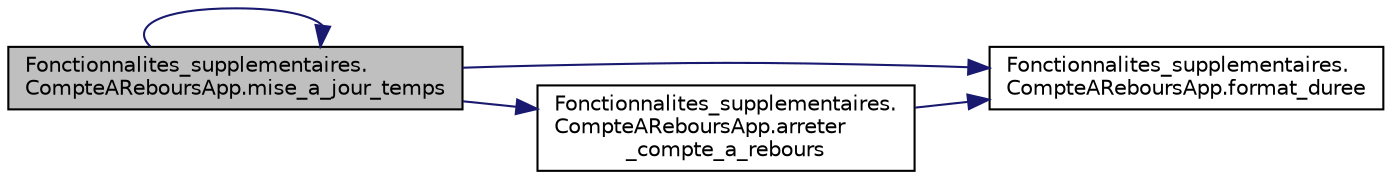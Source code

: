 digraph "Fonctionnalites_supplementaires.CompteAReboursApp.mise_a_jour_temps"
{
  edge [fontname="Helvetica",fontsize="10",labelfontname="Helvetica",labelfontsize="10"];
  node [fontname="Helvetica",fontsize="10",shape=record];
  rankdir="LR";
  Node39 [label="Fonctionnalites_supplementaires.\lCompteAReboursApp.mise_a_jour_temps",height=0.2,width=0.4,color="black", fillcolor="grey75", style="filled", fontcolor="black"];
  Node39 -> Node40 [color="midnightblue",fontsize="10",style="solid",fontname="Helvetica"];
  Node40 [label="Fonctionnalites_supplementaires.\lCompteAReboursApp.format_duree",height=0.2,width=0.4,color="black", fillcolor="white", style="filled",URL="$class_fonctionnalites__supplementaires_1_1_compte_a_rebours_app.html#aa93022fcdfdbd7ec8ccbcaa30b3d6f21"];
  Node39 -> Node41 [color="midnightblue",fontsize="10",style="solid",fontname="Helvetica"];
  Node41 [label="Fonctionnalites_supplementaires.\lCompteAReboursApp.arreter\l_compte_a_rebours",height=0.2,width=0.4,color="black", fillcolor="white", style="filled",URL="$class_fonctionnalites__supplementaires_1_1_compte_a_rebours_app.html#ab86ceac4377df1dfc955b811c5536cba"];
  Node41 -> Node40 [color="midnightblue",fontsize="10",style="solid",fontname="Helvetica"];
  Node39 -> Node39 [color="midnightblue",fontsize="10",style="solid",fontname="Helvetica"];
}
